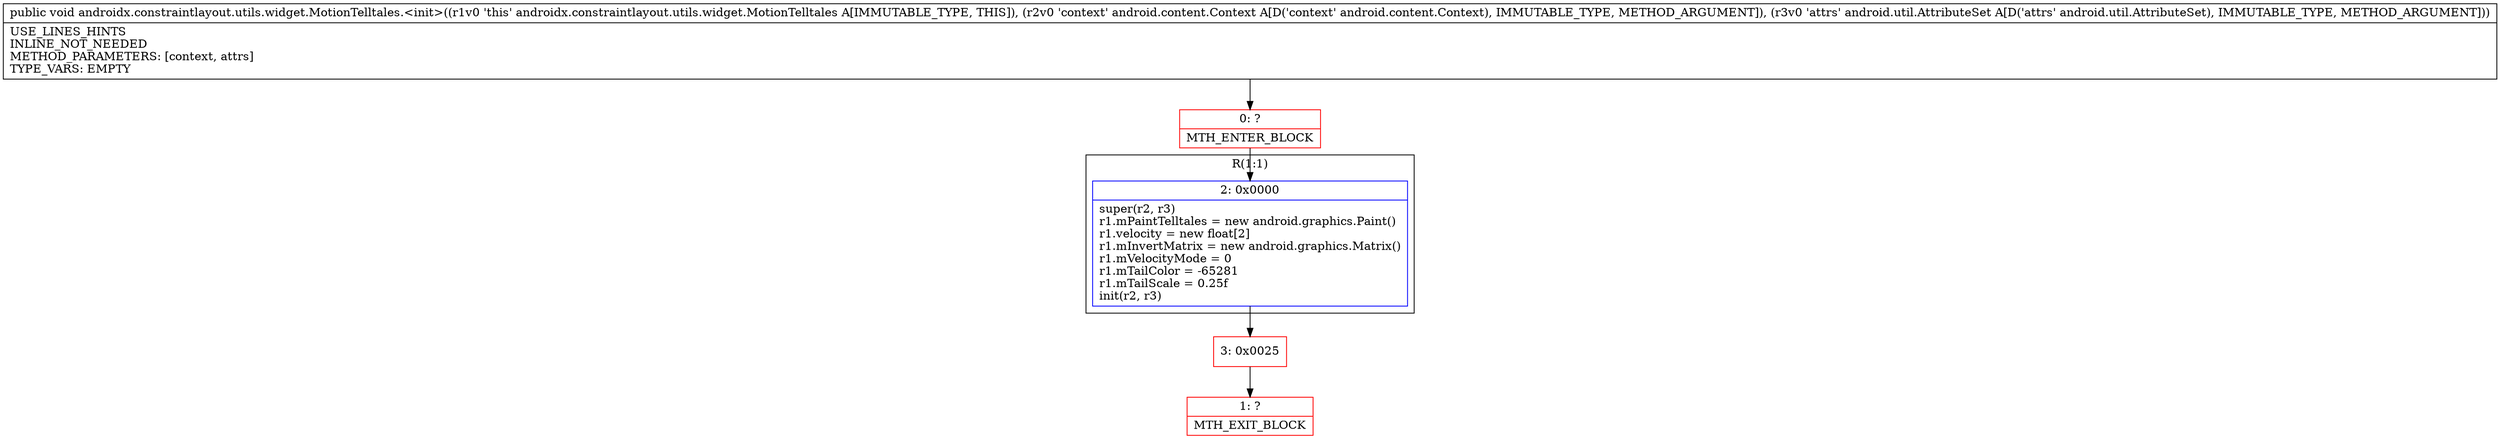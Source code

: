 digraph "CFG forandroidx.constraintlayout.utils.widget.MotionTelltales.\<init\>(Landroid\/content\/Context;Landroid\/util\/AttributeSet;)V" {
subgraph cluster_Region_17370964 {
label = "R(1:1)";
node [shape=record,color=blue];
Node_2 [shape=record,label="{2\:\ 0x0000|super(r2, r3)\lr1.mPaintTelltales = new android.graphics.Paint()\lr1.velocity = new float[2]\lr1.mInvertMatrix = new android.graphics.Matrix()\lr1.mVelocityMode = 0\lr1.mTailColor = \-65281\lr1.mTailScale = 0.25f\linit(r2, r3)\l}"];
}
Node_0 [shape=record,color=red,label="{0\:\ ?|MTH_ENTER_BLOCK\l}"];
Node_3 [shape=record,color=red,label="{3\:\ 0x0025}"];
Node_1 [shape=record,color=red,label="{1\:\ ?|MTH_EXIT_BLOCK\l}"];
MethodNode[shape=record,label="{public void androidx.constraintlayout.utils.widget.MotionTelltales.\<init\>((r1v0 'this' androidx.constraintlayout.utils.widget.MotionTelltales A[IMMUTABLE_TYPE, THIS]), (r2v0 'context' android.content.Context A[D('context' android.content.Context), IMMUTABLE_TYPE, METHOD_ARGUMENT]), (r3v0 'attrs' android.util.AttributeSet A[D('attrs' android.util.AttributeSet), IMMUTABLE_TYPE, METHOD_ARGUMENT]))  | USE_LINES_HINTS\lINLINE_NOT_NEEDED\lMETHOD_PARAMETERS: [context, attrs]\lTYPE_VARS: EMPTY\l}"];
MethodNode -> Node_0;Node_2 -> Node_3;
Node_0 -> Node_2;
Node_3 -> Node_1;
}

